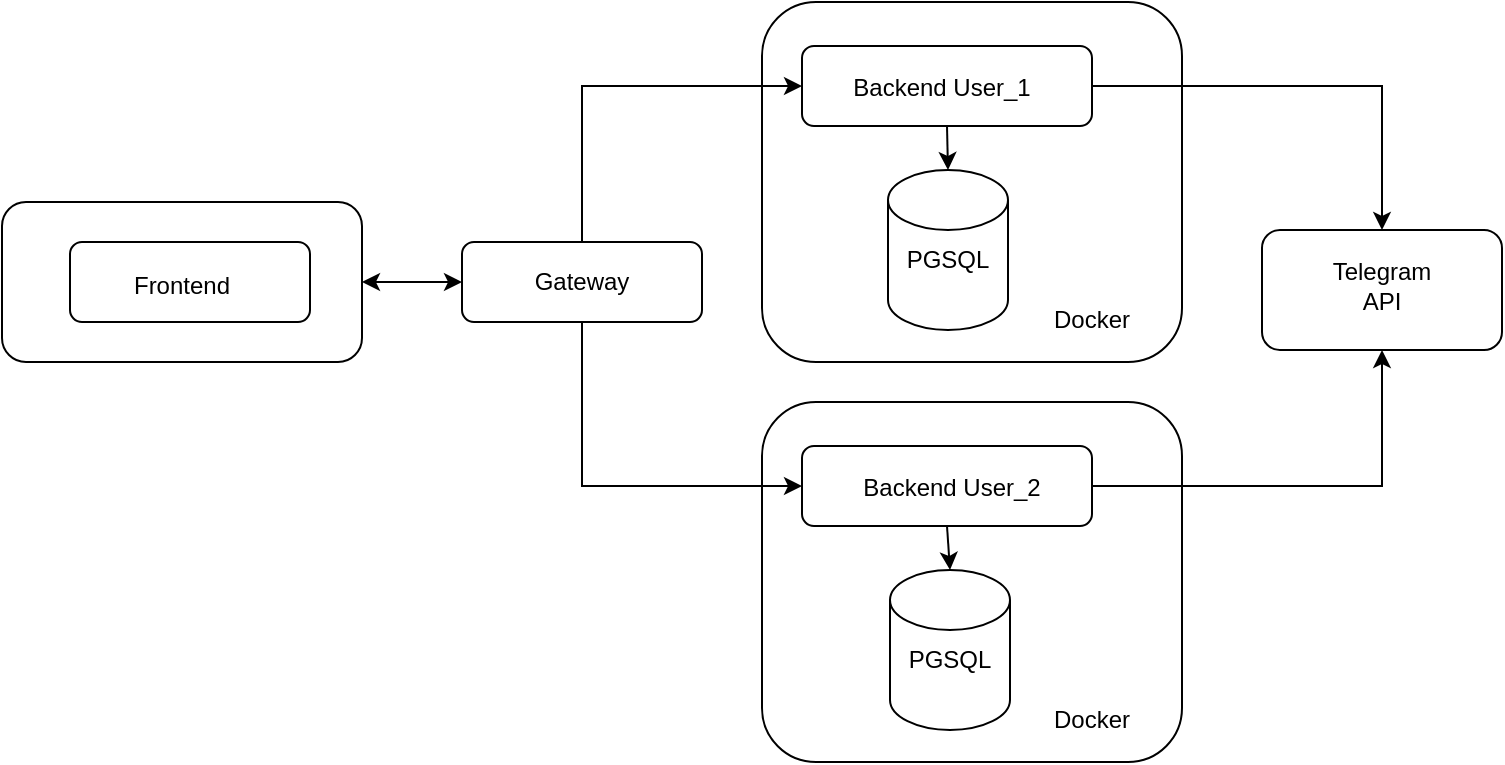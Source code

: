 <mxfile version="24.7.6">
  <diagram name="Page-1" id="22cuElv2aQbMfaEOV4in">
    <mxGraphModel dx="1434" dy="754" grid="1" gridSize="10" guides="1" tooltips="1" connect="1" arrows="1" fold="1" page="1" pageScale="1" pageWidth="850" pageHeight="1100" math="0" shadow="0">
      <root>
        <mxCell id="0" />
        <mxCell id="1" parent="0" />
        <mxCell id="DrFW-OORDciAGgpEKgxX-11" value="" style="rounded=1;whiteSpace=wrap;html=1;" parent="1" vertex="1">
          <mxGeometry x="670" y="234" width="120" height="60" as="geometry" />
        </mxCell>
        <mxCell id="DrFW-OORDciAGgpEKgxX-12" value="Telegram API" style="text;html=1;align=center;verticalAlign=middle;whiteSpace=wrap;rounded=0;" parent="1" vertex="1">
          <mxGeometry x="700" y="247" width="60" height="30" as="geometry" />
        </mxCell>
        <mxCell id="DrFW-OORDciAGgpEKgxX-17" value="" style="rounded=1;whiteSpace=wrap;html=1;" parent="1" vertex="1">
          <mxGeometry x="420" y="120" width="210" height="180" as="geometry" />
        </mxCell>
        <mxCell id="DrFW-OORDciAGgpEKgxX-7" value="" style="rounded=1;whiteSpace=wrap;html=1;" parent="1" vertex="1">
          <mxGeometry x="440" y="142" width="145" height="40" as="geometry" />
        </mxCell>
        <mxCell id="DrFW-OORDciAGgpEKgxX-8" value="Backend User_1" style="text;html=1;align=center;verticalAlign=middle;whiteSpace=wrap;rounded=0;" parent="1" vertex="1">
          <mxGeometry x="450" y="148" width="120" height="30" as="geometry" />
        </mxCell>
        <mxCell id="DrFW-OORDciAGgpEKgxX-9" value="" style="shape=cylinder3;whiteSpace=wrap;html=1;boundedLbl=1;backgroundOutline=1;size=15;" parent="1" vertex="1">
          <mxGeometry x="483" y="204" width="60" height="80" as="geometry" />
        </mxCell>
        <mxCell id="DrFW-OORDciAGgpEKgxX-10" value="PGSQL" style="text;html=1;align=center;verticalAlign=middle;whiteSpace=wrap;rounded=0;" parent="1" vertex="1">
          <mxGeometry x="483" y="234" width="60" height="30" as="geometry" />
        </mxCell>
        <mxCell id="DrFW-OORDciAGgpEKgxX-14" style="edgeStyle=orthogonalEdgeStyle;rounded=0;orthogonalLoop=1;jettySize=auto;html=1;entryX=0;entryY=0.5;entryDx=0;entryDy=0;exitX=0.5;exitY=0;exitDx=0;exitDy=0;" parent="1" source="DrFW-OORDciAGgpEKgxX-2" target="DrFW-OORDciAGgpEKgxX-7" edge="1">
          <mxGeometry relative="1" as="geometry">
            <mxPoint x="200" y="180" as="sourcePoint" />
            <mxPoint x="260" y="110" as="targetPoint" />
            <Array as="points">
              <mxPoint x="330" y="162" />
            </Array>
          </mxGeometry>
        </mxCell>
        <mxCell id="DrFW-OORDciAGgpEKgxX-16" style="edgeStyle=orthogonalEdgeStyle;rounded=0;orthogonalLoop=1;jettySize=auto;html=1;entryX=0.5;entryY=0;entryDx=0;entryDy=0;" parent="1" source="DrFW-OORDciAGgpEKgxX-7" target="DrFW-OORDciAGgpEKgxX-11" edge="1">
          <mxGeometry relative="1" as="geometry">
            <mxPoint x="820" y="162" as="targetPoint" />
          </mxGeometry>
        </mxCell>
        <mxCell id="DrFW-OORDciAGgpEKgxX-18" value="Docker" style="text;html=1;align=center;verticalAlign=middle;whiteSpace=wrap;rounded=0;" parent="1" vertex="1">
          <mxGeometry x="555" y="264" width="60" height="30" as="geometry" />
        </mxCell>
        <mxCell id="zmrR9JhlAmgNLgUDVZ4P-2" value="" style="endArrow=classic;html=1;rounded=0;entryX=0.5;entryY=0;entryDx=0;entryDy=0;entryPerimeter=0;exitX=0.5;exitY=1;exitDx=0;exitDy=0;" edge="1" parent="1" source="DrFW-OORDciAGgpEKgxX-7" target="DrFW-OORDciAGgpEKgxX-9">
          <mxGeometry width="50" height="50" relative="1" as="geometry">
            <mxPoint x="560" y="410" as="sourcePoint" />
            <mxPoint x="610" y="360" as="targetPoint" />
          </mxGeometry>
        </mxCell>
        <mxCell id="zmrR9JhlAmgNLgUDVZ4P-3" value="" style="rounded=1;whiteSpace=wrap;html=1;" vertex="1" parent="1">
          <mxGeometry x="420" y="320" width="210" height="180" as="geometry" />
        </mxCell>
        <mxCell id="zmrR9JhlAmgNLgUDVZ4P-4" value="" style="rounded=1;whiteSpace=wrap;html=1;" vertex="1" parent="1">
          <mxGeometry x="440" y="342" width="145" height="40" as="geometry" />
        </mxCell>
        <mxCell id="zmrR9JhlAmgNLgUDVZ4P-5" value="Backend User_2" style="text;html=1;align=center;verticalAlign=middle;whiteSpace=wrap;rounded=0;" vertex="1" parent="1">
          <mxGeometry x="460" y="348" width="110" height="30" as="geometry" />
        </mxCell>
        <mxCell id="zmrR9JhlAmgNLgUDVZ4P-6" value="" style="shape=cylinder3;whiteSpace=wrap;html=1;boundedLbl=1;backgroundOutline=1;size=15;" vertex="1" parent="1">
          <mxGeometry x="484" y="404" width="60" height="80" as="geometry" />
        </mxCell>
        <mxCell id="zmrR9JhlAmgNLgUDVZ4P-7" value="PGSQL" style="text;html=1;align=center;verticalAlign=middle;whiteSpace=wrap;rounded=0;" vertex="1" parent="1">
          <mxGeometry x="484" y="434" width="60" height="30" as="geometry" />
        </mxCell>
        <mxCell id="zmrR9JhlAmgNLgUDVZ4P-8" value="Docker" style="text;html=1;align=center;verticalAlign=middle;whiteSpace=wrap;rounded=0;" vertex="1" parent="1">
          <mxGeometry x="555" y="464" width="60" height="30" as="geometry" />
        </mxCell>
        <mxCell id="zmrR9JhlAmgNLgUDVZ4P-9" value="" style="endArrow=classic;html=1;rounded=0;entryX=0.5;entryY=0;entryDx=0;entryDy=0;entryPerimeter=0;exitX=0.5;exitY=1;exitDx=0;exitDy=0;" edge="1" parent="1" source="zmrR9JhlAmgNLgUDVZ4P-4" target="zmrR9JhlAmgNLgUDVZ4P-6">
          <mxGeometry width="50" height="50" relative="1" as="geometry">
            <mxPoint x="560" y="610" as="sourcePoint" />
            <mxPoint x="610" y="560" as="targetPoint" />
          </mxGeometry>
        </mxCell>
        <mxCell id="zmrR9JhlAmgNLgUDVZ4P-10" style="edgeStyle=orthogonalEdgeStyle;rounded=0;orthogonalLoop=1;jettySize=auto;html=1;entryX=0;entryY=0.5;entryDx=0;entryDy=0;exitX=0.5;exitY=0.883;exitDx=0;exitDy=0;exitPerimeter=0;" edge="1" parent="1" source="DrFW-OORDciAGgpEKgxX-2" target="zmrR9JhlAmgNLgUDVZ4P-4">
          <mxGeometry relative="1" as="geometry">
            <mxPoint x="170" y="330" as="sourcePoint" />
            <mxPoint x="390" y="700" as="targetPoint" />
            <Array as="points">
              <mxPoint x="330" y="362" />
            </Array>
          </mxGeometry>
        </mxCell>
        <mxCell id="zmrR9JhlAmgNLgUDVZ4P-11" style="edgeStyle=orthogonalEdgeStyle;rounded=0;orthogonalLoop=1;jettySize=auto;html=1;exitX=1;exitY=0.5;exitDx=0;exitDy=0;entryX=0.5;entryY=1;entryDx=0;entryDy=0;" edge="1" parent="1" source="zmrR9JhlAmgNLgUDVZ4P-4" target="DrFW-OORDciAGgpEKgxX-11">
          <mxGeometry relative="1" as="geometry">
            <mxPoint x="435" y="172" as="sourcePoint" />
            <mxPoint x="680" y="360" as="targetPoint" />
          </mxGeometry>
        </mxCell>
        <mxCell id="zmrR9JhlAmgNLgUDVZ4P-12" value="" style="rounded=1;whiteSpace=wrap;html=1;" vertex="1" parent="1">
          <mxGeometry x="40" y="220" width="180" height="80" as="geometry" />
        </mxCell>
        <mxCell id="DrFW-OORDciAGgpEKgxX-1" value="" style="rounded=1;whiteSpace=wrap;html=1;" parent="1" vertex="1">
          <mxGeometry x="74" y="240" width="120" height="40" as="geometry" />
        </mxCell>
        <mxCell id="DrFW-OORDciAGgpEKgxX-5" value="Frontend" style="text;html=1;align=center;verticalAlign=middle;whiteSpace=wrap;rounded=0;" parent="1" vertex="1">
          <mxGeometry x="100" y="247" width="60" height="30" as="geometry" />
        </mxCell>
        <mxCell id="DrFW-OORDciAGgpEKgxX-2" value="" style="rounded=1;whiteSpace=wrap;html=1;" parent="1" vertex="1">
          <mxGeometry x="270" y="240" width="120" height="40" as="geometry" />
        </mxCell>
        <mxCell id="DrFW-OORDciAGgpEKgxX-4" value="&lt;div&gt;Gateway&lt;/div&gt;" style="text;html=1;align=center;verticalAlign=middle;whiteSpace=wrap;rounded=0;" parent="1" vertex="1">
          <mxGeometry x="300" y="245" width="60" height="30" as="geometry" />
        </mxCell>
        <mxCell id="zmrR9JhlAmgNLgUDVZ4P-14" value="" style="endArrow=classic;startArrow=classic;html=1;rounded=0;entryX=0;entryY=0.5;entryDx=0;entryDy=0;exitX=1;exitY=0.5;exitDx=0;exitDy=0;" edge="1" parent="1" source="zmrR9JhlAmgNLgUDVZ4P-12" target="DrFW-OORDciAGgpEKgxX-2">
          <mxGeometry width="50" height="50" relative="1" as="geometry">
            <mxPoint x="220" y="404" as="sourcePoint" />
            <mxPoint x="270" y="354" as="targetPoint" />
          </mxGeometry>
        </mxCell>
      </root>
    </mxGraphModel>
  </diagram>
</mxfile>
